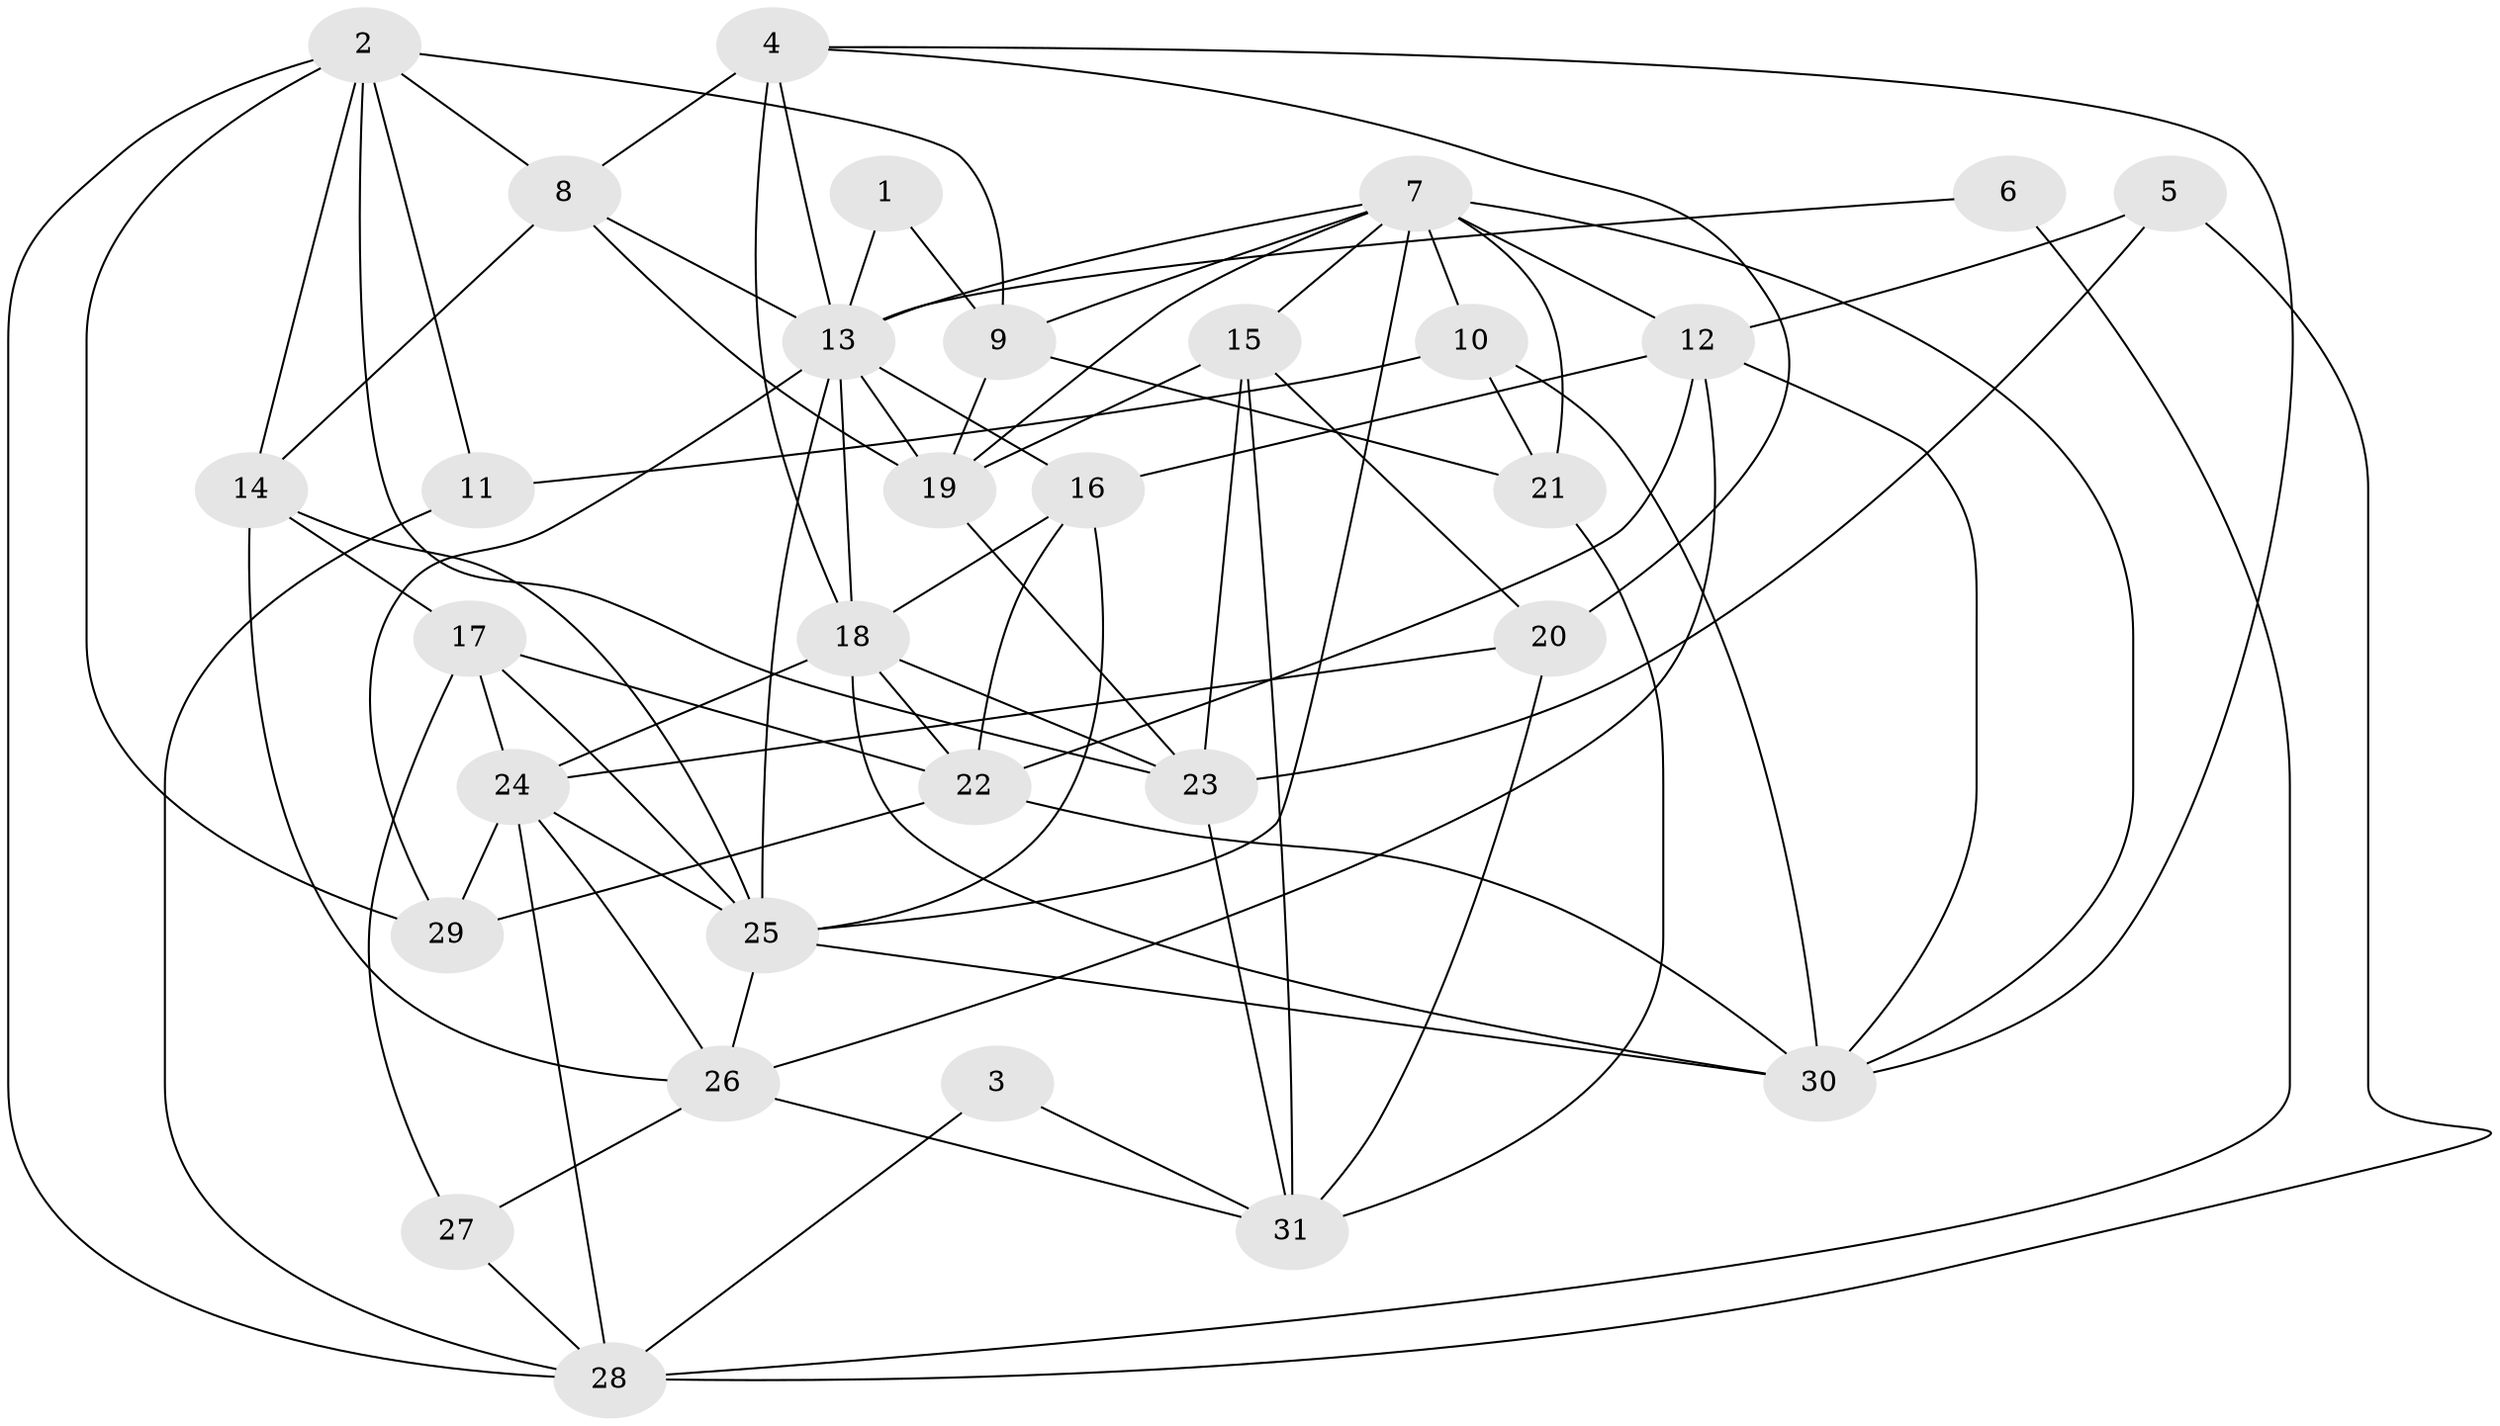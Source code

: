 // original degree distribution, {2: 0.1724137931034483, 3: 0.25862068965517243, 4: 0.22413793103448276, 6: 0.1206896551724138, 5: 0.1724137931034483, 8: 0.034482758620689655, 7: 0.017241379310344827}
// Generated by graph-tools (version 1.1) at 2025/37/03/04/25 23:37:08]
// undirected, 31 vertices, 82 edges
graph export_dot {
  node [color=gray90,style=filled];
  1;
  2;
  3;
  4;
  5;
  6;
  7;
  8;
  9;
  10;
  11;
  12;
  13;
  14;
  15;
  16;
  17;
  18;
  19;
  20;
  21;
  22;
  23;
  24;
  25;
  26;
  27;
  28;
  29;
  30;
  31;
  1 -- 9 [weight=1.0];
  1 -- 13 [weight=1.0];
  2 -- 8 [weight=1.0];
  2 -- 9 [weight=1.0];
  2 -- 11 [weight=1.0];
  2 -- 14 [weight=1.0];
  2 -- 23 [weight=1.0];
  2 -- 28 [weight=1.0];
  2 -- 29 [weight=1.0];
  3 -- 28 [weight=1.0];
  3 -- 31 [weight=1.0];
  4 -- 8 [weight=1.0];
  4 -- 13 [weight=1.0];
  4 -- 18 [weight=1.0];
  4 -- 20 [weight=1.0];
  4 -- 30 [weight=1.0];
  5 -- 12 [weight=1.0];
  5 -- 23 [weight=1.0];
  5 -- 28 [weight=2.0];
  6 -- 13 [weight=1.0];
  6 -- 28 [weight=1.0];
  7 -- 9 [weight=1.0];
  7 -- 10 [weight=1.0];
  7 -- 12 [weight=2.0];
  7 -- 13 [weight=1.0];
  7 -- 15 [weight=1.0];
  7 -- 19 [weight=1.0];
  7 -- 21 [weight=1.0];
  7 -- 25 [weight=1.0];
  7 -- 30 [weight=1.0];
  8 -- 13 [weight=1.0];
  8 -- 14 [weight=1.0];
  8 -- 19 [weight=1.0];
  9 -- 19 [weight=1.0];
  9 -- 21 [weight=1.0];
  10 -- 11 [weight=1.0];
  10 -- 21 [weight=1.0];
  10 -- 30 [weight=1.0];
  11 -- 28 [weight=1.0];
  12 -- 16 [weight=1.0];
  12 -- 22 [weight=1.0];
  12 -- 26 [weight=1.0];
  12 -- 30 [weight=1.0];
  13 -- 16 [weight=1.0];
  13 -- 18 [weight=1.0];
  13 -- 19 [weight=1.0];
  13 -- 25 [weight=1.0];
  13 -- 29 [weight=1.0];
  14 -- 17 [weight=1.0];
  14 -- 25 [weight=1.0];
  14 -- 26 [weight=1.0];
  15 -- 19 [weight=1.0];
  15 -- 20 [weight=1.0];
  15 -- 23 [weight=1.0];
  15 -- 31 [weight=1.0];
  16 -- 18 [weight=1.0];
  16 -- 22 [weight=1.0];
  16 -- 25 [weight=1.0];
  17 -- 22 [weight=1.0];
  17 -- 24 [weight=1.0];
  17 -- 25 [weight=1.0];
  17 -- 27 [weight=1.0];
  18 -- 22 [weight=1.0];
  18 -- 23 [weight=1.0];
  18 -- 24 [weight=1.0];
  18 -- 30 [weight=1.0];
  19 -- 23 [weight=1.0];
  20 -- 24 [weight=1.0];
  20 -- 31 [weight=1.0];
  21 -- 31 [weight=1.0];
  22 -- 29 [weight=1.0];
  22 -- 30 [weight=1.0];
  23 -- 31 [weight=1.0];
  24 -- 25 [weight=2.0];
  24 -- 26 [weight=1.0];
  24 -- 28 [weight=1.0];
  24 -- 29 [weight=1.0];
  25 -- 26 [weight=1.0];
  25 -- 30 [weight=1.0];
  26 -- 27 [weight=1.0];
  26 -- 31 [weight=1.0];
  27 -- 28 [weight=1.0];
}

